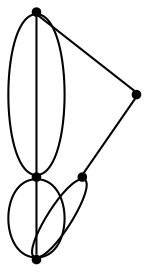 graph {
  node [shape=point,comment="{\"directed\":false,\"doi\":\"10.1007/978-3-642-18469-7_2\",\"figure\":\"2 (1)\"}"]

  v0 [pos="1043.5278173561705,923.5921681798093"]
  v1 [pos="1043.5278173561705,580.7749469695553"]
  v2 [pos="1129.1110674714614,752.0647107849874"]
  v3 [pos="1100.541602141503,809.3196763251412"]
  v4 [pos="1072.0347495180863,866.4579570824754"]

  v0 -- v1 [id="-1",pos="1043.5278173561705,923.5921681798093 1214.3355194170256,752.1856559931199 1214.3355194170256,752.1856559931199 1214.3355194170256,752.1856559931199 1043.5278173561705,580.7749469695553 1043.5278173561705,580.7749469695553 1043.5278173561705,580.7749469695553"]
  v1 -- v2 [id="-2",pos="1043.5278173561705,580.7749469695553 1102.1470390240202,660.2626558564164 1102.1470390240202,660.2626558564164 1102.1470390240202,660.2626558564164 1129.1110674714614,752.0647107849874 1129.1110674714614,752.0647107849874 1129.1110674714614,752.0647107849874"]
  v0 -- v4 [id="-3",pos="1043.5278173561705,923.5921681798093 1059.6660992979573,895.7710821799392 1059.6660992979573,895.7710821799392 1059.6660992979573,895.7710821799392 1072.0347495180863,866.4579570824754 1072.0347495180863,866.4579570824754 1072.0347495180863,866.4579570824754"]
  v3 -- v2 [id="-5",pos="1100.541602141503,809.3196763251412 1129.1110674714614,752.0647107849874 1129.1110674714614,752.0647107849874 1129.1110674714614,752.0647107849874"]
  v0 -- v1 [id="-6",pos="1043.5278173561705,923.5921681798093 1043.5278173561705,580.7749469695553 1043.5278173561705,580.7749469695553 1043.5278173561705,580.7749469695553"]
  v1 -- v2 [id="-7",pos="1043.5278173561705,580.7749469695553 1129.1110674714614,752.0647107849874 1129.1110674714614,752.0647107849874 1129.1110674714614,752.0647107849874"]
  v0 -- v1 [id="-8",pos="1043.5278173561705,923.5921681798093 1064.8787980099398,752.1856559931199 1064.8787980099398,752.1856559931199 1064.8787980099398,752.1856559931199 1043.5278173561705,580.7749469695553 1043.5278173561705,580.7749469695553 1043.5278173561705,580.7749469695553"]
  v4 -- v3 [id="-12",pos="1072.0347495180863,866.4579570824754 1088.172951921374,838.6369346710428 1088.172951921374,838.6369346710428 1088.172951921374,838.6369346710428 1100.541602141503,809.3196763251412 1100.541602141503,809.3196763251412 1100.541602141503,809.3196763251412"]
  v1 -- v2 [id="-15",pos="1043.5278173561705,580.7749469695553 1093.8443650657325,663.5548200313103 1093.8443650657325,663.5548200313103 1093.8443650657325,663.5548200313103 1129.1110674714614,752.0647107849874 1129.1110674714614,752.0647107849874 1129.1110674714614,752.0647107849874"]
  v3 -- v2 [id="-20",pos="1100.541602141503,809.3196763251412 1119.8198572301694,782.7446693465993 1119.8198572301694,782.7446693465993 1119.8198572301694,782.7446693465993 1129.1110674714614,752.0647107849874 1129.1110674714614,752.0647107849874 1129.1110674714614,752.0647107849874"]
}